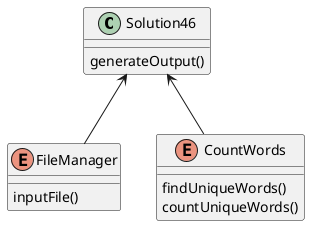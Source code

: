 @startuml
'https://plantuml.com/class-diagram

Solution46 <-- FileManager
Solution46 <-- CountWords


class Solution46 {
    generateOutput()
}

enum FileManager {
    inputFile()
}

enum CountWords {
    findUniqueWords()
    countUniqueWords()
}

@enduml